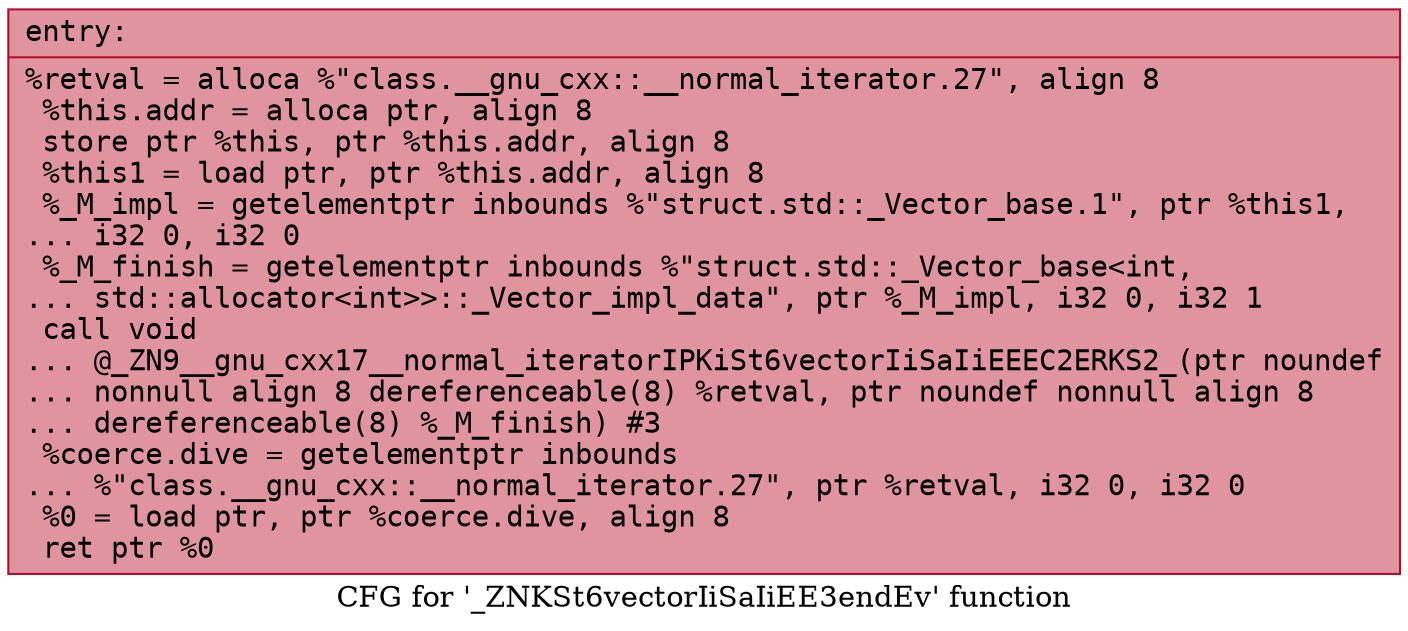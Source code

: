 digraph "CFG for '_ZNKSt6vectorIiSaIiEE3endEv' function" {
	label="CFG for '_ZNKSt6vectorIiSaIiEE3endEv' function";

	Node0x56307d664980 [shape=record,color="#b70d28ff", style=filled, fillcolor="#b70d2870" fontname="Courier",label="{entry:\l|  %retval = alloca %\"class.__gnu_cxx::__normal_iterator.27\", align 8\l  %this.addr = alloca ptr, align 8\l  store ptr %this, ptr %this.addr, align 8\l  %this1 = load ptr, ptr %this.addr, align 8\l  %_M_impl = getelementptr inbounds %\"struct.std::_Vector_base.1\", ptr %this1,\l... i32 0, i32 0\l  %_M_finish = getelementptr inbounds %\"struct.std::_Vector_base\<int,\l... std::allocator\<int\>\>::_Vector_impl_data\", ptr %_M_impl, i32 0, i32 1\l  call void\l... @_ZN9__gnu_cxx17__normal_iteratorIPKiSt6vectorIiSaIiEEEC2ERKS2_(ptr noundef\l... nonnull align 8 dereferenceable(8) %retval, ptr noundef nonnull align 8\l... dereferenceable(8) %_M_finish) #3\l  %coerce.dive = getelementptr inbounds\l... %\"class.__gnu_cxx::__normal_iterator.27\", ptr %retval, i32 0, i32 0\l  %0 = load ptr, ptr %coerce.dive, align 8\l  ret ptr %0\l}"];
}
